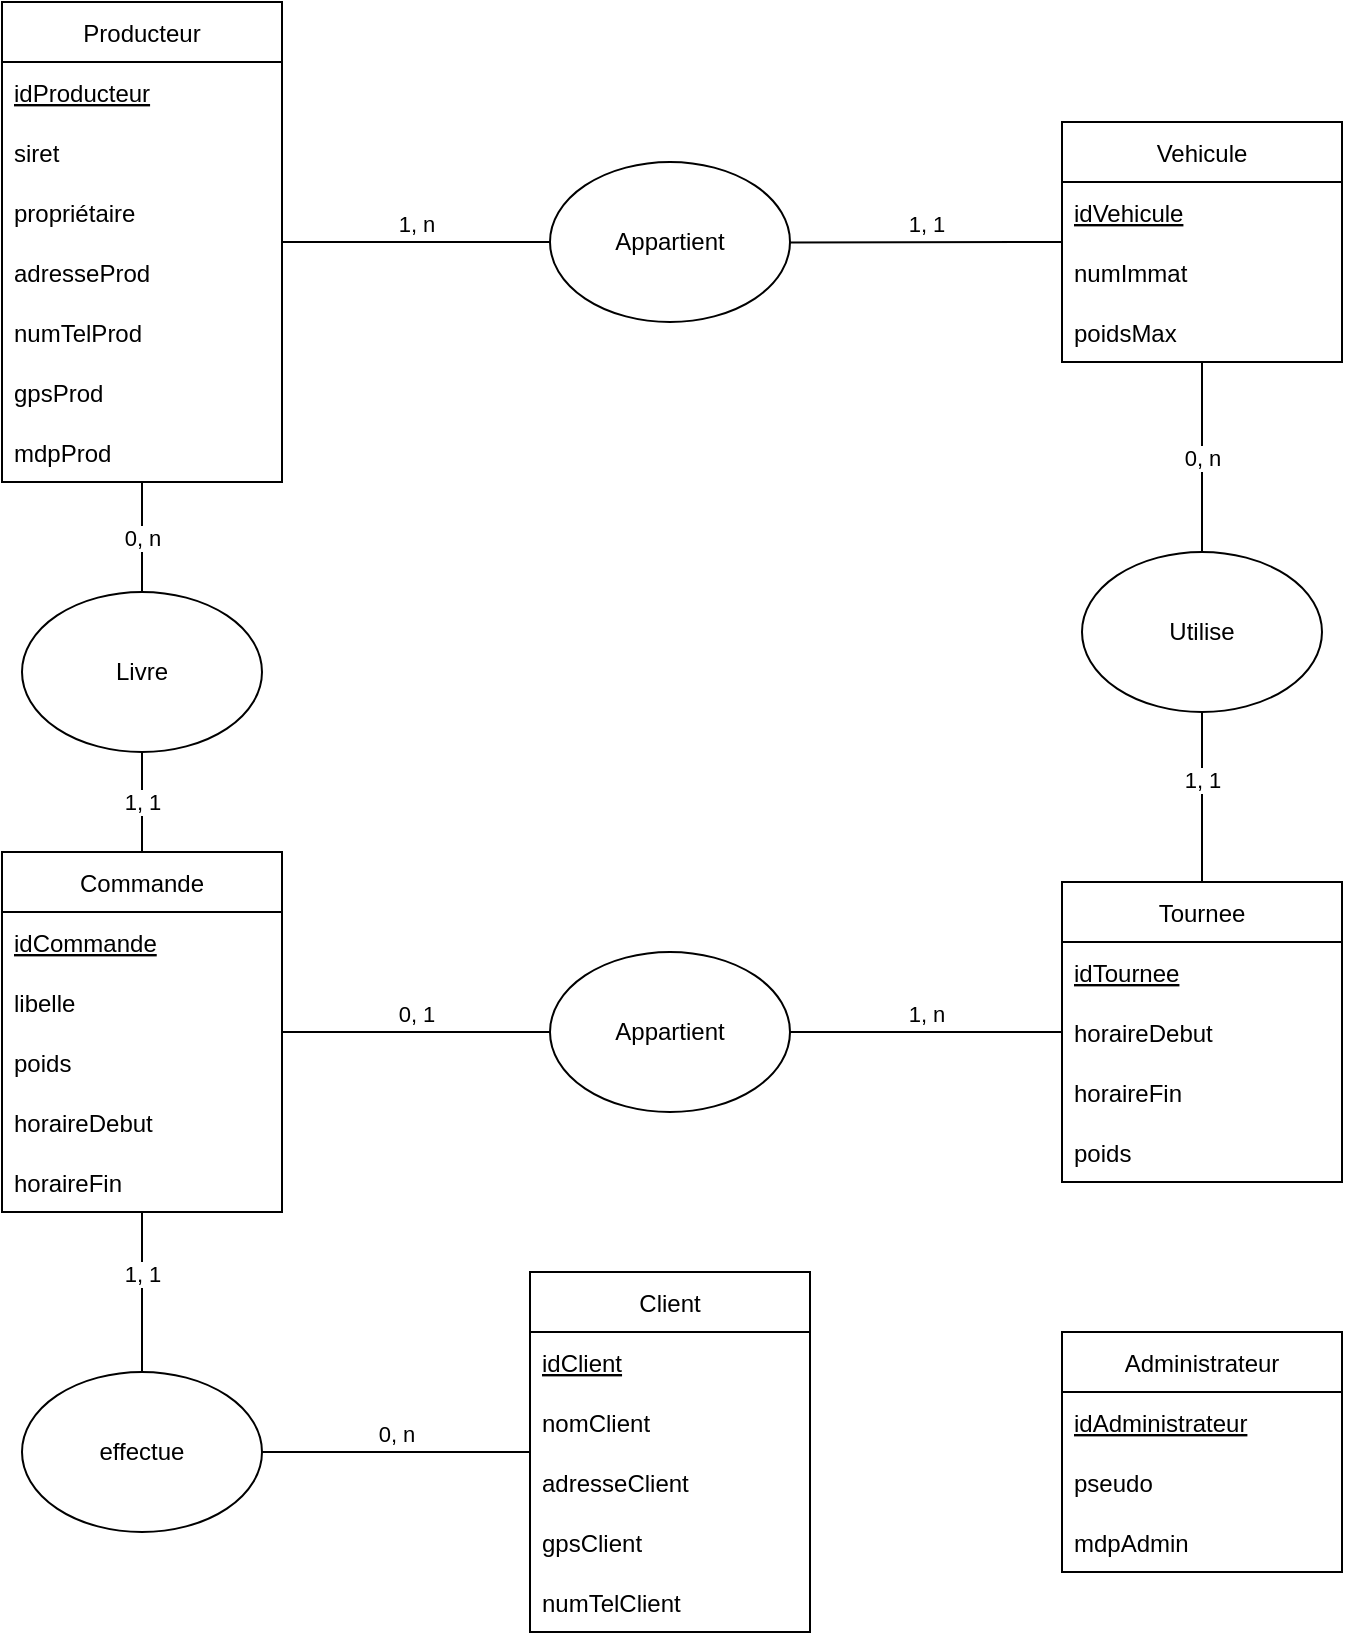 <mxfile version="20.5.3" type="device"><diagram id="3aKj4E_mxfuVZS65-hrI" name="Page-1"><mxGraphModel dx="1422" dy="788" grid="1" gridSize="10" guides="1" tooltips="1" connect="1" arrows="1" fold="1" page="1" pageScale="1" pageWidth="827" pageHeight="1169" math="0" shadow="0"><root><mxCell id="0"/><mxCell id="1" parent="0"/><mxCell id="yOW7LBu9MbAKnEahLf4o-3" value="Client" style="swimlane;fontStyle=0;childLayout=stackLayout;horizontal=1;startSize=30;horizontalStack=0;resizeParent=1;resizeParentMax=0;resizeLast=0;collapsible=1;marginBottom=0;" parent="1" vertex="1"><mxGeometry x="344" y="670" width="140" height="180" as="geometry"><mxRectangle x="510" y="340" width="70" height="30" as="alternateBounds"/></mxGeometry></mxCell><mxCell id="yOW7LBu9MbAKnEahLf4o-4" value="idClient" style="text;strokeColor=none;fillColor=none;align=left;verticalAlign=middle;spacingLeft=4;spacingRight=4;overflow=hidden;points=[[0,0.5],[1,0.5]];portConstraint=eastwest;rotatable=0;fontStyle=4" parent="yOW7LBu9MbAKnEahLf4o-3" vertex="1"><mxGeometry y="30" width="140" height="30" as="geometry"/></mxCell><mxCell id="yOW7LBu9MbAKnEahLf4o-5" value="nomClient" style="text;strokeColor=none;fillColor=none;align=left;verticalAlign=middle;spacingLeft=4;spacingRight=4;overflow=hidden;points=[[0,0.5],[1,0.5]];portConstraint=eastwest;rotatable=0;" parent="yOW7LBu9MbAKnEahLf4o-3" vertex="1"><mxGeometry y="60" width="140" height="30" as="geometry"/></mxCell><mxCell id="yOW7LBu9MbAKnEahLf4o-6" value="adresseClient" style="text;strokeColor=none;fillColor=none;align=left;verticalAlign=middle;spacingLeft=4;spacingRight=4;overflow=hidden;points=[[0,0.5],[1,0.5]];portConstraint=eastwest;rotatable=0;" parent="yOW7LBu9MbAKnEahLf4o-3" vertex="1"><mxGeometry y="90" width="140" height="30" as="geometry"/></mxCell><mxCell id="03aM2narhSBX4M2ne3Tz-1" value="gpsClient" style="text;strokeColor=none;fillColor=none;align=left;verticalAlign=middle;spacingLeft=4;spacingRight=4;overflow=hidden;points=[[0,0.5],[1,0.5]];portConstraint=eastwest;rotatable=0;" parent="yOW7LBu9MbAKnEahLf4o-3" vertex="1"><mxGeometry y="120" width="140" height="30" as="geometry"/></mxCell><mxCell id="yOW7LBu9MbAKnEahLf4o-26" value="numTelClient" style="text;strokeColor=none;fillColor=none;align=left;verticalAlign=middle;spacingLeft=4;spacingRight=4;overflow=hidden;points=[[0,0.5],[1,0.5]];portConstraint=eastwest;rotatable=0;" parent="yOW7LBu9MbAKnEahLf4o-3" vertex="1"><mxGeometry y="150" width="140" height="30" as="geometry"/></mxCell><mxCell id="yOW7LBu9MbAKnEahLf4o-7" value="Vehicule" style="swimlane;fontStyle=0;childLayout=stackLayout;horizontal=1;startSize=30;horizontalStack=0;resizeParent=1;resizeParentMax=0;resizeLast=0;collapsible=1;marginBottom=0;" parent="1" vertex="1"><mxGeometry x="610" y="95" width="140" height="120" as="geometry"/></mxCell><mxCell id="j3D1DfuO9OdlOmyBkY8d-1" value="idVehicule" style="text;strokeColor=none;fillColor=none;align=left;verticalAlign=middle;spacingLeft=4;spacingRight=4;overflow=hidden;points=[[0,0.5],[1,0.5]];portConstraint=eastwest;rotatable=0;fontStyle=4" parent="yOW7LBu9MbAKnEahLf4o-7" vertex="1"><mxGeometry y="30" width="140" height="30" as="geometry"/></mxCell><mxCell id="yOW7LBu9MbAKnEahLf4o-8" value="numImmat" style="text;strokeColor=none;fillColor=none;align=left;verticalAlign=middle;spacingLeft=4;spacingRight=4;overflow=hidden;points=[[0,0.5],[1,0.5]];portConstraint=eastwest;rotatable=0;fontStyle=0" parent="yOW7LBu9MbAKnEahLf4o-7" vertex="1"><mxGeometry y="60" width="140" height="30" as="geometry"/></mxCell><mxCell id="yOW7LBu9MbAKnEahLf4o-9" value="poidsMax" style="text;strokeColor=none;fillColor=none;align=left;verticalAlign=middle;spacingLeft=4;spacingRight=4;overflow=hidden;points=[[0,0.5],[1,0.5]];portConstraint=eastwest;rotatable=0;" parent="yOW7LBu9MbAKnEahLf4o-7" vertex="1"><mxGeometry y="90" width="140" height="30" as="geometry"/></mxCell><mxCell id="yOW7LBu9MbAKnEahLf4o-11" value="Producteur" style="swimlane;fontStyle=0;childLayout=stackLayout;horizontal=1;startSize=30;horizontalStack=0;resizeParent=1;resizeParentMax=0;resizeLast=0;collapsible=1;marginBottom=0;" parent="1" vertex="1"><mxGeometry x="80" y="35" width="140" height="240" as="geometry"/></mxCell><mxCell id="XPy3MVyRC4XrH9GRb4MF-1" value="idProducteur" style="text;strokeColor=none;fillColor=none;align=left;verticalAlign=middle;spacingLeft=4;spacingRight=4;overflow=hidden;points=[[0,0.5],[1,0.5]];portConstraint=eastwest;rotatable=0;fontStyle=4" parent="yOW7LBu9MbAKnEahLf4o-11" vertex="1"><mxGeometry y="30" width="140" height="30" as="geometry"/></mxCell><mxCell id="yOW7LBu9MbAKnEahLf4o-12" value="siret" style="text;strokeColor=none;fillColor=none;align=left;verticalAlign=middle;spacingLeft=4;spacingRight=4;overflow=hidden;points=[[0,0.5],[1,0.5]];portConstraint=eastwest;rotatable=0;fontStyle=0" parent="yOW7LBu9MbAKnEahLf4o-11" vertex="1"><mxGeometry y="60" width="140" height="30" as="geometry"/></mxCell><mxCell id="yOW7LBu9MbAKnEahLf4o-13" value="propriétaire" style="text;strokeColor=none;fillColor=none;align=left;verticalAlign=middle;spacingLeft=4;spacingRight=4;overflow=hidden;points=[[0,0.5],[1,0.5]];portConstraint=eastwest;rotatable=0;" parent="yOW7LBu9MbAKnEahLf4o-11" vertex="1"><mxGeometry y="90" width="140" height="30" as="geometry"/></mxCell><mxCell id="yOW7LBu9MbAKnEahLf4o-59" value="adresseProd" style="text;strokeColor=none;fillColor=none;align=left;verticalAlign=middle;spacingLeft=4;spacingRight=4;overflow=hidden;points=[[0,0.5],[1,0.5]];portConstraint=eastwest;rotatable=0;" parent="yOW7LBu9MbAKnEahLf4o-11" vertex="1"><mxGeometry y="120" width="140" height="30" as="geometry"/></mxCell><mxCell id="yOW7LBu9MbAKnEahLf4o-60" value="numTelProd" style="text;strokeColor=none;fillColor=none;align=left;verticalAlign=middle;spacingLeft=4;spacingRight=4;overflow=hidden;points=[[0,0.5],[1,0.5]];portConstraint=eastwest;rotatable=0;" parent="yOW7LBu9MbAKnEahLf4o-11" vertex="1"><mxGeometry y="150" width="140" height="30" as="geometry"/></mxCell><mxCell id="yOW7LBu9MbAKnEahLf4o-61" value="gpsProd" style="text;strokeColor=none;fillColor=none;align=left;verticalAlign=middle;spacingLeft=4;spacingRight=4;overflow=hidden;points=[[0,0.5],[1,0.5]];portConstraint=eastwest;rotatable=0;" parent="yOW7LBu9MbAKnEahLf4o-11" vertex="1"><mxGeometry y="180" width="140" height="30" as="geometry"/></mxCell><mxCell id="yOW7LBu9MbAKnEahLf4o-62" value="mdpProd" style="text;strokeColor=none;fillColor=none;align=left;verticalAlign=middle;spacingLeft=4;spacingRight=4;overflow=hidden;points=[[0,0.5],[1,0.5]];portConstraint=eastwest;rotatable=0;" parent="yOW7LBu9MbAKnEahLf4o-11" vertex="1"><mxGeometry y="210" width="140" height="30" as="geometry"/></mxCell><mxCell id="yOW7LBu9MbAKnEahLf4o-15" value="Appartient" style="ellipse;whiteSpace=wrap;html=1;" parent="1" vertex="1"><mxGeometry x="354" y="115" width="120" height="80" as="geometry"/></mxCell><mxCell id="yOW7LBu9MbAKnEahLf4o-20" value="Commande" style="swimlane;fontStyle=0;childLayout=stackLayout;horizontal=1;startSize=30;horizontalStack=0;resizeParent=1;resizeParentMax=0;resizeLast=0;collapsible=1;marginBottom=0;" parent="1" vertex="1"><mxGeometry x="80" y="460" width="140" height="180" as="geometry"/></mxCell><mxCell id="yOW7LBu9MbAKnEahLf4o-21" value="idCommande" style="text;strokeColor=none;fillColor=none;align=left;verticalAlign=middle;spacingLeft=4;spacingRight=4;overflow=hidden;points=[[0,0.5],[1,0.5]];portConstraint=eastwest;rotatable=0;fontStyle=4" parent="yOW7LBu9MbAKnEahLf4o-20" vertex="1"><mxGeometry y="30" width="140" height="30" as="geometry"/></mxCell><mxCell id="yOW7LBu9MbAKnEahLf4o-22" value="libelle" style="text;strokeColor=none;fillColor=none;align=left;verticalAlign=middle;spacingLeft=4;spacingRight=4;overflow=hidden;points=[[0,0.5],[1,0.5]];portConstraint=eastwest;rotatable=0;" parent="yOW7LBu9MbAKnEahLf4o-20" vertex="1"><mxGeometry y="60" width="140" height="30" as="geometry"/></mxCell><mxCell id="yOW7LBu9MbAKnEahLf4o-23" value="poids" style="text;strokeColor=none;fillColor=none;align=left;verticalAlign=middle;spacingLeft=4;spacingRight=4;overflow=hidden;points=[[0,0.5],[1,0.5]];portConstraint=eastwest;rotatable=0;" parent="yOW7LBu9MbAKnEahLf4o-20" vertex="1"><mxGeometry y="90" width="140" height="30" as="geometry"/></mxCell><mxCell id="yOW7LBu9MbAKnEahLf4o-27" value="horaireDebut" style="text;strokeColor=none;fillColor=none;align=left;verticalAlign=middle;spacingLeft=4;spacingRight=4;overflow=hidden;points=[[0,0.5],[1,0.5]];portConstraint=eastwest;rotatable=0;" parent="yOW7LBu9MbAKnEahLf4o-20" vertex="1"><mxGeometry y="120" width="140" height="30" as="geometry"/></mxCell><mxCell id="yOW7LBu9MbAKnEahLf4o-28" value="horaireFin" style="text;strokeColor=none;fillColor=none;align=left;verticalAlign=middle;spacingLeft=4;spacingRight=4;overflow=hidden;points=[[0,0.5],[1,0.5]];portConstraint=eastwest;rotatable=0;" parent="yOW7LBu9MbAKnEahLf4o-20" vertex="1"><mxGeometry y="150" width="140" height="30" as="geometry"/></mxCell><mxCell id="yOW7LBu9MbAKnEahLf4o-29" value="Tournee" style="swimlane;fontStyle=0;childLayout=stackLayout;horizontal=1;startSize=30;horizontalStack=0;resizeParent=1;resizeParentMax=0;resizeLast=0;collapsible=1;marginBottom=0;" parent="1" vertex="1"><mxGeometry x="610" y="475" width="140" height="150" as="geometry"/></mxCell><mxCell id="yOW7LBu9MbAKnEahLf4o-30" value="idTournee" style="text;strokeColor=none;fillColor=none;align=left;verticalAlign=middle;spacingLeft=4;spacingRight=4;overflow=hidden;points=[[0,0.5],[1,0.5]];portConstraint=eastwest;rotatable=0;fontStyle=4" parent="yOW7LBu9MbAKnEahLf4o-29" vertex="1"><mxGeometry y="30" width="140" height="30" as="geometry"/></mxCell><mxCell id="yOW7LBu9MbAKnEahLf4o-31" value="horaireDebut" style="text;strokeColor=none;fillColor=none;align=left;verticalAlign=middle;spacingLeft=4;spacingRight=4;overflow=hidden;points=[[0,0.5],[1,0.5]];portConstraint=eastwest;rotatable=0;" parent="yOW7LBu9MbAKnEahLf4o-29" vertex="1"><mxGeometry y="60" width="140" height="30" as="geometry"/></mxCell><mxCell id="yOW7LBu9MbAKnEahLf4o-32" value="horaireFin" style="text;strokeColor=none;fillColor=none;align=left;verticalAlign=middle;spacingLeft=4;spacingRight=4;overflow=hidden;points=[[0,0.5],[1,0.5]];portConstraint=eastwest;rotatable=0;" parent="yOW7LBu9MbAKnEahLf4o-29" vertex="1"><mxGeometry y="90" width="140" height="30" as="geometry"/></mxCell><mxCell id="yOW7LBu9MbAKnEahLf4o-47" value="poids" style="text;strokeColor=none;fillColor=none;align=left;verticalAlign=middle;spacingLeft=4;spacingRight=4;overflow=hidden;points=[[0,0.5],[1,0.5]];portConstraint=eastwest;rotatable=0;" parent="yOW7LBu9MbAKnEahLf4o-29" vertex="1"><mxGeometry y="120" width="140" height="30" as="geometry"/></mxCell><mxCell id="yOW7LBu9MbAKnEahLf4o-33" value="Livre" style="ellipse;whiteSpace=wrap;html=1;" parent="1" vertex="1"><mxGeometry x="90" y="330" width="120" height="80" as="geometry"/></mxCell><mxCell id="yOW7LBu9MbAKnEahLf4o-34" value="effectue" style="ellipse;whiteSpace=wrap;html=1;" parent="1" vertex="1"><mxGeometry x="90" y="720" width="120" height="80" as="geometry"/></mxCell><mxCell id="yOW7LBu9MbAKnEahLf4o-39" value="1, 1" style="endArrow=none;html=1;rounded=0;verticalAlign=bottom;" parent="1" source="yOW7LBu9MbAKnEahLf4o-15" target="yOW7LBu9MbAKnEahLf4o-7" edge="1"><mxGeometry width="50" height="50" relative="1" as="geometry"><mxPoint x="474" y="310" as="sourcePoint"/><mxPoint x="524" y="260" as="targetPoint"/></mxGeometry></mxCell><mxCell id="yOW7LBu9MbAKnEahLf4o-41" value="0, n" style="endArrow=none;html=1;rounded=0;exitX=0.5;exitY=0;exitDx=0;exitDy=0;verticalAlign=middle;labelPosition=center;verticalLabelPosition=middle;align=center;" parent="1" source="yOW7LBu9MbAKnEahLf4o-33" target="yOW7LBu9MbAKnEahLf4o-11" edge="1"><mxGeometry width="50" height="50" relative="1" as="geometry"><mxPoint x="230" y="290" as="sourcePoint"/><mxPoint x="150" y="220" as="targetPoint"/></mxGeometry></mxCell><mxCell id="yOW7LBu9MbAKnEahLf4o-43" value="1, n" style="endArrow=none;html=1;rounded=0;verticalAlign=bottom;" parent="1" source="yOW7LBu9MbAKnEahLf4o-11" target="yOW7LBu9MbAKnEahLf4o-15" edge="1"><mxGeometry width="50" height="50" relative="1" as="geometry"><mxPoint x="180" y="150" as="sourcePoint"/><mxPoint x="230" y="100" as="targetPoint"/></mxGeometry></mxCell><mxCell id="yOW7LBu9MbAKnEahLf4o-44" value="1, 1" style="endArrow=none;html=1;rounded=0;labelPosition=center;verticalLabelPosition=middle;align=center;verticalAlign=middle;" parent="1" source="yOW7LBu9MbAKnEahLf4o-20" target="yOW7LBu9MbAKnEahLf4o-33" edge="1"><mxGeometry width="50" height="50" relative="1" as="geometry"><mxPoint x="230" y="360" as="sourcePoint"/><mxPoint x="280" y="310" as="targetPoint"/></mxGeometry></mxCell><mxCell id="yOW7LBu9MbAKnEahLf4o-45" value="1, 1" style="endArrow=none;html=1;rounded=0;verticalAlign=bottom;" parent="1" source="yOW7LBu9MbAKnEahLf4o-20" target="yOW7LBu9MbAKnEahLf4o-34" edge="1"><mxGeometry width="50" height="50" relative="1" as="geometry"><mxPoint x="220" y="720" as="sourcePoint"/><mxPoint x="270" y="670" as="targetPoint"/></mxGeometry></mxCell><mxCell id="yOW7LBu9MbAKnEahLf4o-46" value="0, n" style="endArrow=none;html=1;rounded=0;verticalAlign=bottom;" parent="1" source="yOW7LBu9MbAKnEahLf4o-34" target="yOW7LBu9MbAKnEahLf4o-3" edge="1"><mxGeometry width="50" height="50" relative="1" as="geometry"><mxPoint x="320" y="660" as="sourcePoint"/><mxPoint x="370" y="610" as="targetPoint"/></mxGeometry></mxCell><mxCell id="yOW7LBu9MbAKnEahLf4o-48" value="Utilise" style="ellipse;whiteSpace=wrap;html=1;" parent="1" vertex="1"><mxGeometry x="620" y="310" width="120" height="80" as="geometry"/></mxCell><mxCell id="yOW7LBu9MbAKnEahLf4o-49" value="1, 1" style="endArrow=none;html=1;rounded=0;verticalAlign=bottom;" parent="1" source="yOW7LBu9MbAKnEahLf4o-29" target="yOW7LBu9MbAKnEahLf4o-48" edge="1"><mxGeometry width="50" height="50" relative="1" as="geometry"><mxPoint x="520" y="480" as="sourcePoint"/><mxPoint x="570" y="430" as="targetPoint"/></mxGeometry></mxCell><mxCell id="yOW7LBu9MbAKnEahLf4o-50" value="0, n" style="endArrow=none;html=1;rounded=0;" parent="1" source="yOW7LBu9MbAKnEahLf4o-7" target="yOW7LBu9MbAKnEahLf4o-48" edge="1"><mxGeometry width="50" height="50" relative="1" as="geometry"><mxPoint x="430" y="350" as="sourcePoint"/><mxPoint x="480" y="300" as="targetPoint"/></mxGeometry></mxCell><mxCell id="yOW7LBu9MbAKnEahLf4o-51" value="Administrateur" style="swimlane;fontStyle=0;childLayout=stackLayout;horizontal=1;startSize=30;horizontalStack=0;resizeParent=1;resizeParentMax=0;resizeLast=0;collapsible=1;marginBottom=0;" parent="1" vertex="1"><mxGeometry x="610" y="700" width="140" height="120" as="geometry"/></mxCell><mxCell id="yOW7LBu9MbAKnEahLf4o-52" value="idAdministrateur" style="text;strokeColor=none;fillColor=none;align=left;verticalAlign=middle;spacingLeft=4;spacingRight=4;overflow=hidden;points=[[0,0.5],[1,0.5]];portConstraint=eastwest;rotatable=0;fontStyle=4" parent="yOW7LBu9MbAKnEahLf4o-51" vertex="1"><mxGeometry y="30" width="140" height="30" as="geometry"/></mxCell><mxCell id="yOW7LBu9MbAKnEahLf4o-53" value="pseudo" style="text;strokeColor=none;fillColor=none;align=left;verticalAlign=middle;spacingLeft=4;spacingRight=4;overflow=hidden;points=[[0,0.5],[1,0.5]];portConstraint=eastwest;rotatable=0;" parent="yOW7LBu9MbAKnEahLf4o-51" vertex="1"><mxGeometry y="60" width="140" height="30" as="geometry"/></mxCell><mxCell id="yOW7LBu9MbAKnEahLf4o-54" value="mdpAdmin" style="text;strokeColor=none;fillColor=none;align=left;verticalAlign=middle;spacingLeft=4;spacingRight=4;overflow=hidden;points=[[0,0.5],[1,0.5]];portConstraint=eastwest;rotatable=0;" parent="yOW7LBu9MbAKnEahLf4o-51" vertex="1"><mxGeometry y="90" width="140" height="30" as="geometry"/></mxCell><mxCell id="yOW7LBu9MbAKnEahLf4o-55" value="Appartient" style="ellipse;whiteSpace=wrap;html=1;" parent="1" vertex="1"><mxGeometry x="354" y="510" width="120" height="80" as="geometry"/></mxCell><mxCell id="yOW7LBu9MbAKnEahLf4o-57" value="1, n" style="endArrow=none;html=1;rounded=0;verticalAlign=bottom;" parent="1" source="yOW7LBu9MbAKnEahLf4o-55" target="yOW7LBu9MbAKnEahLf4o-29" edge="1"><mxGeometry width="50" height="50" relative="1" as="geometry"><mxPoint x="530" y="480" as="sourcePoint"/><mxPoint x="580" y="430" as="targetPoint"/></mxGeometry></mxCell><mxCell id="yOW7LBu9MbAKnEahLf4o-58" value="0, 1" style="endArrow=none;html=1;rounded=0;verticalAlign=bottom;" parent="1" source="yOW7LBu9MbAKnEahLf4o-20" target="yOW7LBu9MbAKnEahLf4o-55" edge="1"><mxGeometry width="50" height="50" relative="1" as="geometry"><mxPoint x="340" y="540" as="sourcePoint"/><mxPoint x="390" y="490" as="targetPoint"/></mxGeometry></mxCell></root></mxGraphModel></diagram></mxfile>